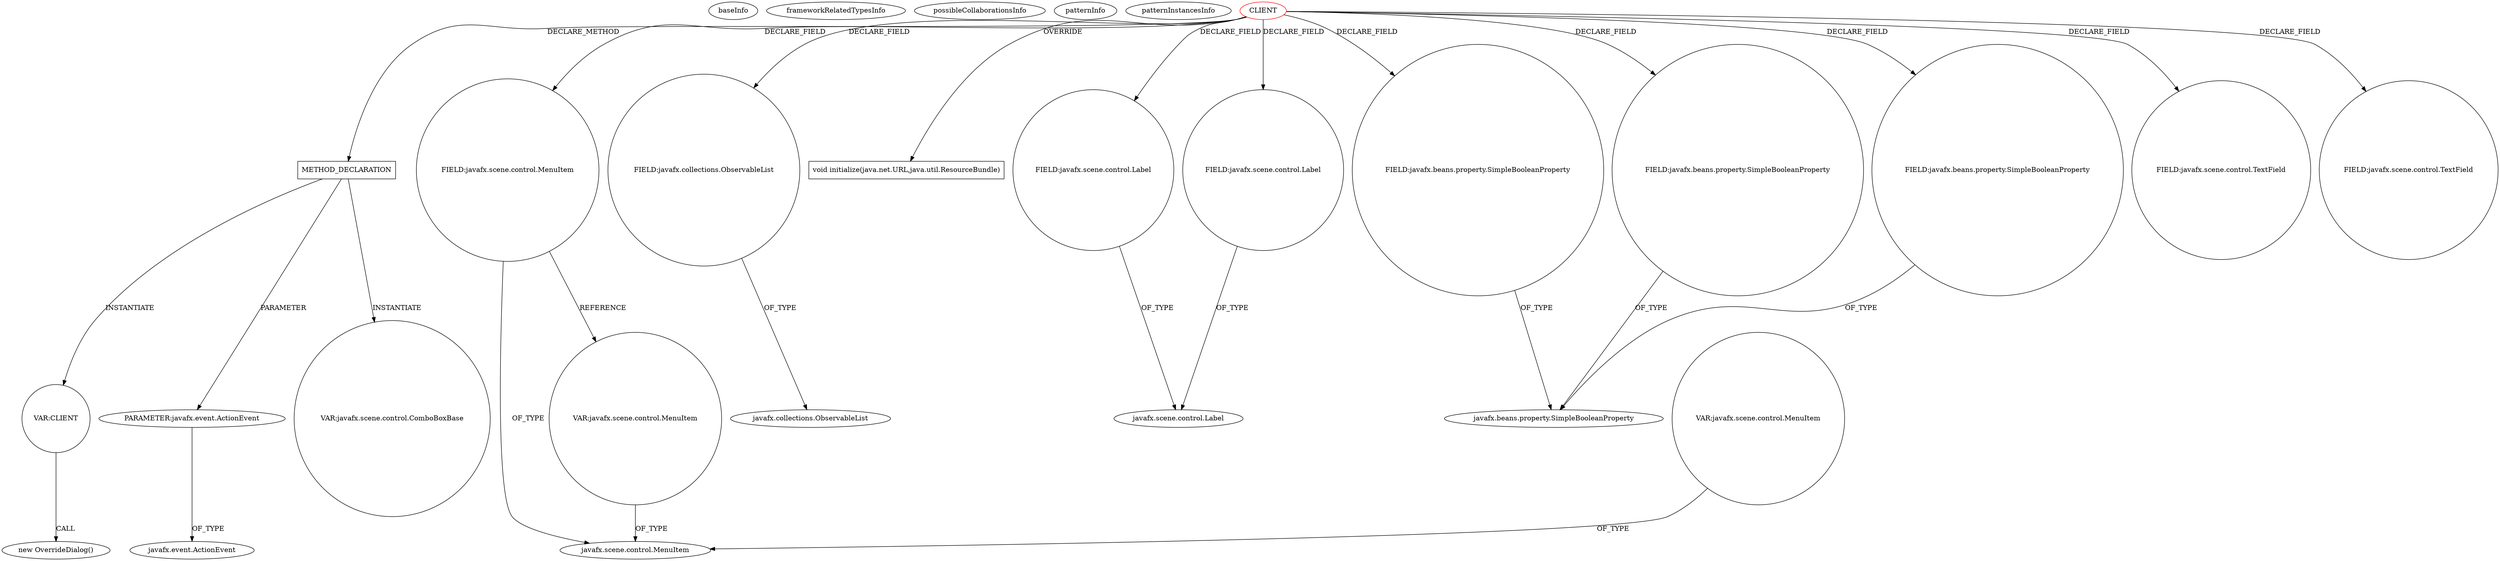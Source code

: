 digraph {
baseInfo[graphId=4226,category="pattern",isAnonymous=false,possibleRelation=false]
frameworkRelatedTypesInfo[]
possibleCollaborationsInfo[]
patternInfo[frequency=2.0,patternRootClient=0]
patternInstancesInfo[0="hock323-eventManager~/hock323-eventManager/EventManager-master/src/eventManager/controller/pokerTournament/BlindsController.java~BlindsController~2976",1="hock323-eventManager~/hock323-eventManager/EventManager-master/src/eventManager/controller/pokerTournament/TournamentController.java~TournamentController~3009"]
150[label="new OverrideDialog()",vertexType="CONSTRUCTOR_CALL",isFrameworkType=false]
151[label="VAR:CLIENT",vertexType="VARIABLE_EXPRESION",isFrameworkType=false,shape=circle]
139[label="METHOD_DECLARATION",vertexType="CLIENT_METHOD_DECLARATION",isFrameworkType=false,shape=box]
0[label="CLIENT",vertexType="ROOT_CLIENT_CLASS_DECLARATION",isFrameworkType=false,color=red]
28[label="FIELD:javafx.scene.control.MenuItem",vertexType="FIELD_DECLARATION",isFrameworkType=false,shape=circle]
58[label="FIELD:javafx.collections.ObservableList",vertexType="FIELD_DECLARATION",isFrameworkType=false,shape=circle]
15[label="javafx.collections.ObservableList",vertexType="FRAMEWORK_INTERFACE_TYPE",isFrameworkType=false]
140[label="PARAMETER:javafx.event.ActionEvent",vertexType="PARAMETER_DECLARATION",isFrameworkType=false]
141[label="javafx.event.ActionEvent",vertexType="FRAMEWORK_CLASS_TYPE",isFrameworkType=false]
60[label="void initialize(java.net.URL,java.util.ResourceBundle)",vertexType="OVERRIDING_METHOD_DECLARATION",isFrameworkType=false,shape=box]
29[label="javafx.scene.control.MenuItem",vertexType="FRAMEWORK_CLASS_TYPE",isFrameworkType=false]
142[label="VAR:javafx.scene.control.ComboBoxBase",vertexType="VARIABLE_EXPRESION",isFrameworkType=false,shape=circle]
386[label="VAR:javafx.scene.control.MenuItem",vertexType="VARIABLE_EXPRESION",isFrameworkType=false,shape=circle]
736[label="VAR:javafx.scene.control.MenuItem",vertexType="VARIABLE_EXPRESION",isFrameworkType=false,shape=circle]
32[label="FIELD:javafx.scene.control.Label",vertexType="FIELD_DECLARATION",isFrameworkType=false,shape=circle]
33[label="javafx.scene.control.Label",vertexType="FRAMEWORK_CLASS_TYPE",isFrameworkType=false]
42[label="FIELD:javafx.scene.control.Label",vertexType="FIELD_DECLARATION",isFrameworkType=false,shape=circle]
26[label="FIELD:javafx.beans.property.SimpleBooleanProperty",vertexType="FIELD_DECLARATION",isFrameworkType=false,shape=circle]
11[label="javafx.beans.property.SimpleBooleanProperty",vertexType="FRAMEWORK_CLASS_TYPE",isFrameworkType=false]
56[label="FIELD:javafx.beans.property.SimpleBooleanProperty",vertexType="FIELD_DECLARATION",isFrameworkType=false,shape=circle]
10[label="FIELD:javafx.beans.property.SimpleBooleanProperty",vertexType="FIELD_DECLARATION",isFrameworkType=false,shape=circle]
4[label="FIELD:javafx.scene.control.TextField",vertexType="FIELD_DECLARATION",isFrameworkType=false,shape=circle]
20[label="FIELD:javafx.scene.control.TextField",vertexType="FIELD_DECLARATION",isFrameworkType=false,shape=circle]
28->386[label="REFERENCE"]
151->150[label="CALL"]
736->29[label="OF_TYPE"]
140->141[label="OF_TYPE"]
386->29[label="OF_TYPE"]
42->33[label="OF_TYPE"]
0->56[label="DECLARE_FIELD"]
28->29[label="OF_TYPE"]
0->26[label="DECLARE_FIELD"]
0->42[label="DECLARE_FIELD"]
0->32[label="DECLARE_FIELD"]
139->142[label="INSTANTIATE"]
26->11[label="OF_TYPE"]
0->10[label="DECLARE_FIELD"]
0->139[label="DECLARE_METHOD"]
32->33[label="OF_TYPE"]
58->15[label="OF_TYPE"]
0->28[label="DECLARE_FIELD"]
56->11[label="OF_TYPE"]
0->4[label="DECLARE_FIELD"]
0->60[label="OVERRIDE"]
10->11[label="OF_TYPE"]
0->20[label="DECLARE_FIELD"]
0->58[label="DECLARE_FIELD"]
139->151[label="INSTANTIATE"]
139->140[label="PARAMETER"]
}

